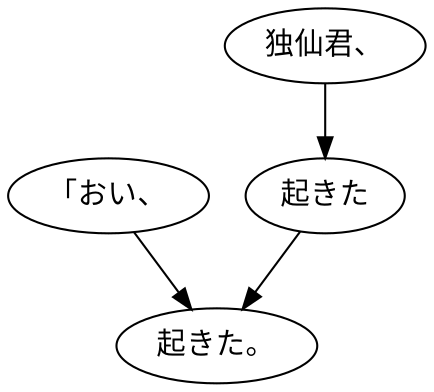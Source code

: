 digraph graph8273 {
	node0 [label="「おい、"];
	node1 [label="独仙君、"];
	node2 [label="起きた"];
	node3 [label="起きた。"];
	node0 -> node3;
	node1 -> node2;
	node2 -> node3;
}
